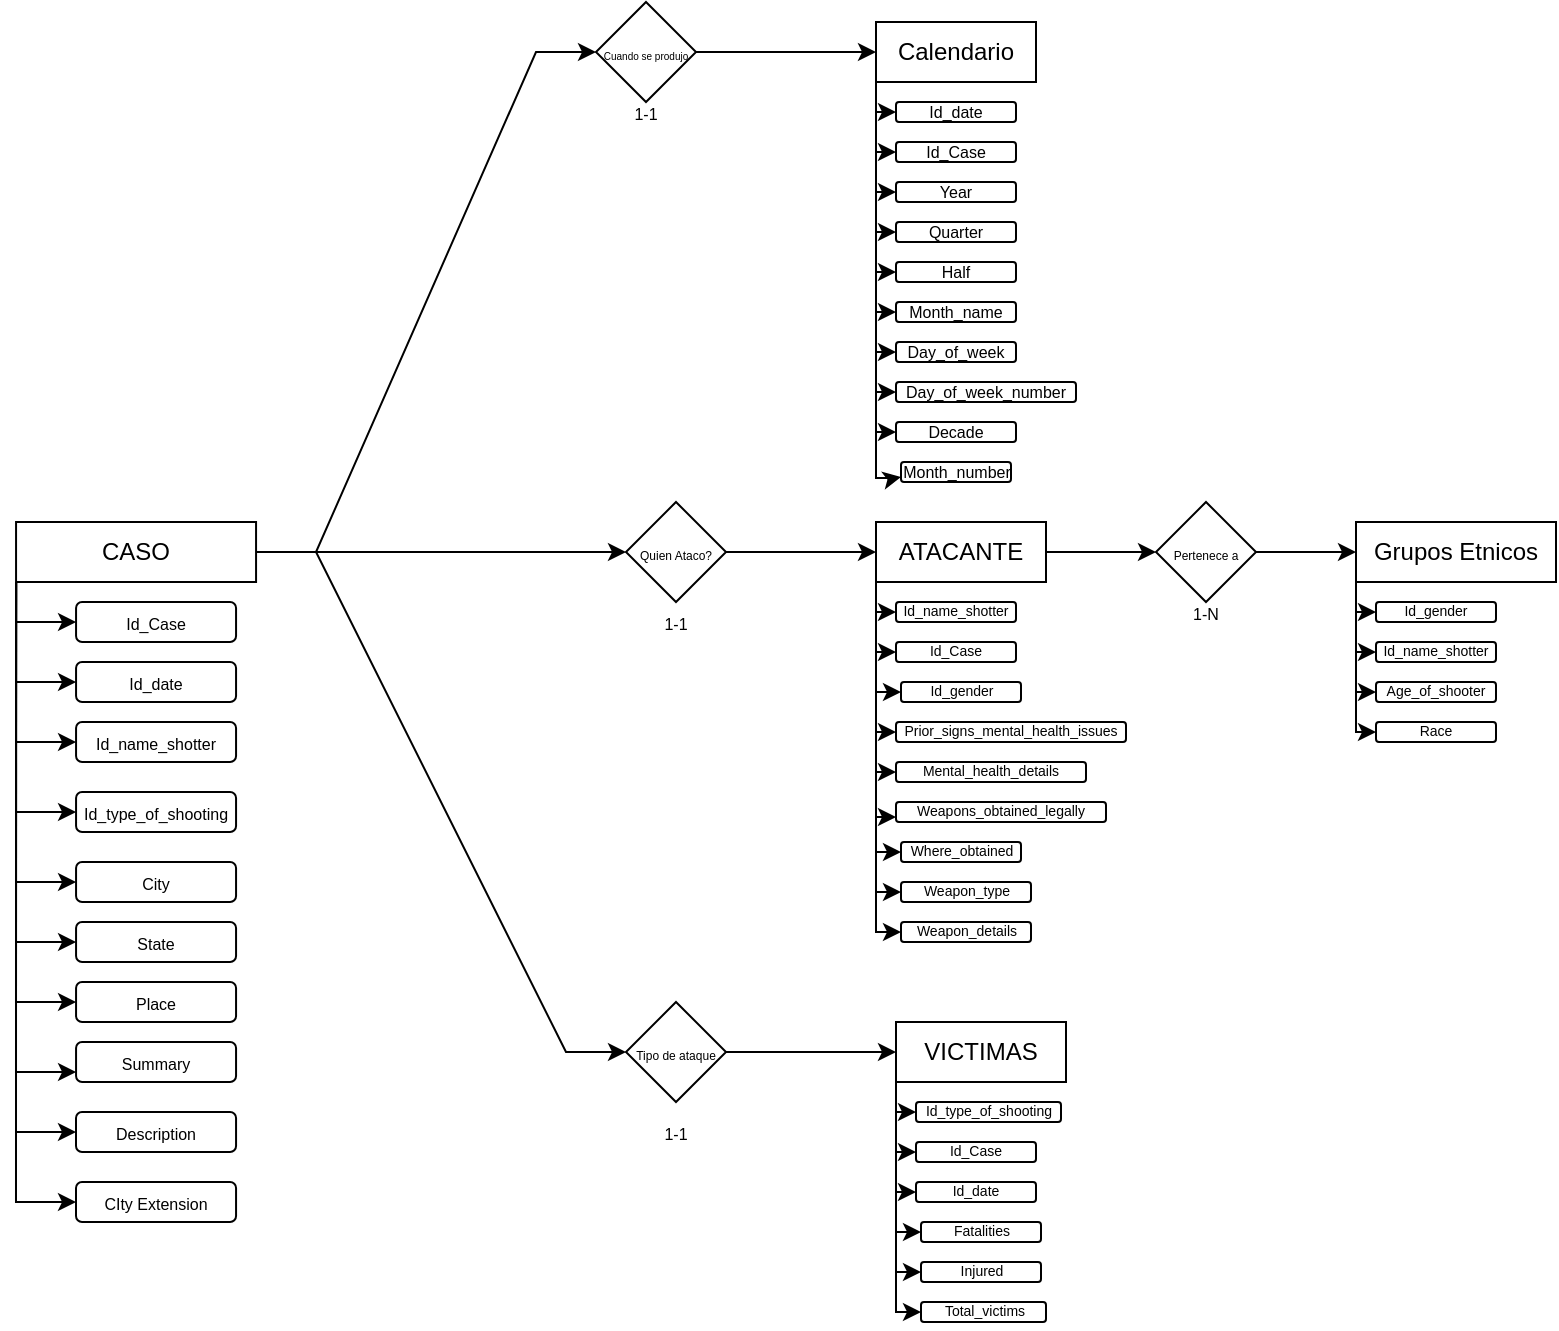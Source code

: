<mxfile version="21.6.5" type="google">
  <diagram id="R2lEEEUBdFMjLlhIrx00" name="Page-1">
    <mxGraphModel grid="1" page="1" gridSize="10" guides="1" tooltips="1" connect="1" arrows="1" fold="1" pageScale="1" pageWidth="850" pageHeight="1100" math="0" shadow="0" extFonts="Permanent Marker^https://fonts.googleapis.com/css?family=Permanent+Marker">
      <root>
        <mxCell id="0" />
        <mxCell id="1" parent="0" />
        <mxCell id="oq4vCedvPrNpb1nhvZyE-19" style="edgeStyle=orthogonalEdgeStyle;rounded=0;orthogonalLoop=1;jettySize=auto;html=1;exitX=0;exitY=1;exitDx=0;exitDy=0;entryX=0;entryY=0.75;entryDx=0;entryDy=0;" edge="1" parent="1" source="oq4vCedvPrNpb1nhvZyE-1" target="oq4vCedvPrNpb1nhvZyE-13">
          <mxGeometry relative="1" as="geometry" />
        </mxCell>
        <mxCell id="oq4vCedvPrNpb1nhvZyE-20" style="edgeStyle=orthogonalEdgeStyle;rounded=0;orthogonalLoop=1;jettySize=auto;html=1;exitX=0;exitY=1;exitDx=0;exitDy=0;entryX=0;entryY=0.5;entryDx=0;entryDy=0;" edge="1" parent="1" source="oq4vCedvPrNpb1nhvZyE-1" target="oq4vCedvPrNpb1nhvZyE-11">
          <mxGeometry relative="1" as="geometry" />
        </mxCell>
        <mxCell id="oq4vCedvPrNpb1nhvZyE-21" style="edgeStyle=orthogonalEdgeStyle;rounded=0;orthogonalLoop=1;jettySize=auto;html=1;exitX=0;exitY=1;exitDx=0;exitDy=0;entryX=0;entryY=0.5;entryDx=0;entryDy=0;" edge="1" parent="1" source="oq4vCedvPrNpb1nhvZyE-1" target="oq4vCedvPrNpb1nhvZyE-10">
          <mxGeometry relative="1" as="geometry" />
        </mxCell>
        <mxCell id="oq4vCedvPrNpb1nhvZyE-22" style="edgeStyle=orthogonalEdgeStyle;rounded=0;orthogonalLoop=1;jettySize=auto;html=1;exitX=0;exitY=1;exitDx=0;exitDy=0;entryX=0;entryY=0.5;entryDx=0;entryDy=0;" edge="1" parent="1" source="oq4vCedvPrNpb1nhvZyE-1" target="oq4vCedvPrNpb1nhvZyE-9">
          <mxGeometry relative="1" as="geometry" />
        </mxCell>
        <mxCell id="oq4vCedvPrNpb1nhvZyE-24" style="edgeStyle=orthogonalEdgeStyle;rounded=0;orthogonalLoop=1;jettySize=auto;html=1;exitX=0;exitY=1;exitDx=0;exitDy=0;entryX=0;entryY=0.5;entryDx=0;entryDy=0;" edge="1" parent="1" source="oq4vCedvPrNpb1nhvZyE-1" target="oq4vCedvPrNpb1nhvZyE-6">
          <mxGeometry relative="1" as="geometry" />
        </mxCell>
        <mxCell id="oq4vCedvPrNpb1nhvZyE-25" style="edgeStyle=orthogonalEdgeStyle;rounded=0;orthogonalLoop=1;jettySize=auto;html=1;exitX=0;exitY=1;exitDx=0;exitDy=0;entryX=0;entryY=0.5;entryDx=0;entryDy=0;" edge="1" parent="1" source="oq4vCedvPrNpb1nhvZyE-1" target="oq4vCedvPrNpb1nhvZyE-5">
          <mxGeometry relative="1" as="geometry" />
        </mxCell>
        <mxCell id="oq4vCedvPrNpb1nhvZyE-27" style="edgeStyle=orthogonalEdgeStyle;rounded=0;orthogonalLoop=1;jettySize=auto;html=1;exitX=0;exitY=1;exitDx=0;exitDy=0;entryX=0;entryY=0.5;entryDx=0;entryDy=0;" edge="1" parent="1" source="oq4vCedvPrNpb1nhvZyE-1" target="oq4vCedvPrNpb1nhvZyE-4">
          <mxGeometry relative="1" as="geometry">
            <Array as="points">
              <mxPoint x="-9.97" y="320" />
            </Array>
          </mxGeometry>
        </mxCell>
        <mxCell id="oq4vCedvPrNpb1nhvZyE-183" style="edgeStyle=entityRelationEdgeStyle;rounded=0;orthogonalLoop=1;jettySize=auto;html=1;exitX=1;exitY=0.5;exitDx=0;exitDy=0;" edge="1" parent="1" source="oq4vCedvPrNpb1nhvZyE-1" target="oq4vCedvPrNpb1nhvZyE-174">
          <mxGeometry relative="1" as="geometry" />
        </mxCell>
        <mxCell id="oq4vCedvPrNpb1nhvZyE-184" style="edgeStyle=entityRelationEdgeStyle;rounded=0;orthogonalLoop=1;jettySize=auto;html=1;exitX=1;exitY=0.5;exitDx=0;exitDy=0;entryX=0;entryY=0.5;entryDx=0;entryDy=0;" edge="1" parent="1" source="oq4vCedvPrNpb1nhvZyE-1" target="oq4vCedvPrNpb1nhvZyE-177">
          <mxGeometry relative="1" as="geometry" />
        </mxCell>
        <mxCell id="oq4vCedvPrNpb1nhvZyE-185" style="edgeStyle=entityRelationEdgeStyle;rounded=0;orthogonalLoop=1;jettySize=auto;html=1;exitX=1;exitY=0.5;exitDx=0;exitDy=0;" edge="1" parent="1" source="oq4vCedvPrNpb1nhvZyE-1" target="oq4vCedvPrNpb1nhvZyE-178">
          <mxGeometry relative="1" as="geometry" />
        </mxCell>
        <mxCell id="wNgP6TOCzT_EryLEcdGj-14" style="edgeStyle=orthogonalEdgeStyle;rounded=0;orthogonalLoop=1;jettySize=auto;html=1;exitX=0;exitY=1;exitDx=0;exitDy=0;entryX=0;entryY=0.5;entryDx=0;entryDy=0;" edge="1" parent="1" source="oq4vCedvPrNpb1nhvZyE-1" target="oq4vCedvPrNpb1nhvZyE-14">
          <mxGeometry relative="1" as="geometry" />
        </mxCell>
        <mxCell id="wNgP6TOCzT_EryLEcdGj-15" style="edgeStyle=orthogonalEdgeStyle;rounded=0;orthogonalLoop=1;jettySize=auto;html=1;exitX=0;exitY=1;exitDx=0;exitDy=0;entryX=0;entryY=0.5;entryDx=0;entryDy=0;" edge="1" parent="1" source="oq4vCedvPrNpb1nhvZyE-1" target="wNgP6TOCzT_EryLEcdGj-13">
          <mxGeometry relative="1" as="geometry" />
        </mxCell>
        <mxCell id="wNgP6TOCzT_EryLEcdGj-22" style="edgeStyle=orthogonalEdgeStyle;rounded=0;orthogonalLoop=1;jettySize=auto;html=1;exitX=0;exitY=1;exitDx=0;exitDy=0;entryX=0;entryY=0.5;entryDx=0;entryDy=0;" edge="1" parent="1" source="oq4vCedvPrNpb1nhvZyE-1" target="wNgP6TOCzT_EryLEcdGj-12">
          <mxGeometry relative="1" as="geometry">
            <mxPoint x="20" y="520" as="targetPoint" />
            <Array as="points">
              <mxPoint x="-10" y="510" />
            </Array>
          </mxGeometry>
        </mxCell>
        <mxCell id="oq4vCedvPrNpb1nhvZyE-1" value="CASO" style="rounded=0;whiteSpace=wrap;html=1;" vertex="1" parent="1">
          <mxGeometry x="-9.97" y="270" width="120" height="30" as="geometry" />
        </mxCell>
        <mxCell id="oq4vCedvPrNpb1nhvZyE-4" value="&lt;font style=&quot;font-size: 8px;&quot;&gt;Id_Case&lt;/font&gt;" style="rounded=1;whiteSpace=wrap;html=1;" vertex="1" parent="1">
          <mxGeometry x="20.03" y="310" width="80" height="20" as="geometry" />
        </mxCell>
        <mxCell id="oq4vCedvPrNpb1nhvZyE-5" value="&lt;font style=&quot;font-size: 8px;&quot;&gt;Id_date&lt;/font&gt;" style="rounded=1;whiteSpace=wrap;html=1;" vertex="1" parent="1">
          <mxGeometry x="20.03" y="340" width="80" height="20" as="geometry" />
        </mxCell>
        <mxCell id="oq4vCedvPrNpb1nhvZyE-6" value="&lt;font style=&quot;font-size: 8px;&quot;&gt;Id_name_shotter&lt;/font&gt;" style="rounded=1;whiteSpace=wrap;html=1;" vertex="1" parent="1">
          <mxGeometry x="20.03" y="370" width="80" height="20" as="geometry" />
        </mxCell>
        <mxCell id="oq4vCedvPrNpb1nhvZyE-9" value="&lt;font style=&quot;font-size: 8px;&quot;&gt;Id_type_of_shooting&lt;/font&gt;" style="rounded=1;whiteSpace=wrap;html=1;" vertex="1" parent="1">
          <mxGeometry x="20.03" y="405" width="80" height="20" as="geometry" />
        </mxCell>
        <mxCell id="oq4vCedvPrNpb1nhvZyE-10" value="&lt;font style=&quot;font-size: 8px;&quot;&gt;City&lt;/font&gt;" style="rounded=1;whiteSpace=wrap;html=1;" vertex="1" parent="1">
          <mxGeometry x="20.03" y="440" width="80" height="20" as="geometry" />
        </mxCell>
        <mxCell id="oq4vCedvPrNpb1nhvZyE-11" value="&lt;font style=&quot;font-size: 8px;&quot;&gt;State&lt;/font&gt;" style="rounded=1;whiteSpace=wrap;html=1;" vertex="1" parent="1">
          <mxGeometry x="20.03" y="470" width="80" height="20" as="geometry" />
        </mxCell>
        <mxCell id="oq4vCedvPrNpb1nhvZyE-13" value="&lt;font style=&quot;font-size: 8px;&quot;&gt;Summary&lt;/font&gt;" style="rounded=1;whiteSpace=wrap;html=1;" vertex="1" parent="1">
          <mxGeometry x="20.03" y="530" width="80" height="20" as="geometry" />
        </mxCell>
        <mxCell id="oq4vCedvPrNpb1nhvZyE-14" value="&lt;font style=&quot;font-size: 8px;&quot;&gt;Description&lt;/font&gt;" style="rounded=1;whiteSpace=wrap;html=1;" vertex="1" parent="1">
          <mxGeometry x="20" y="565" width="80.03" height="20" as="geometry" />
        </mxCell>
        <mxCell id="oq4vCedvPrNpb1nhvZyE-39" style="edgeStyle=orthogonalEdgeStyle;rounded=0;orthogonalLoop=1;jettySize=auto;html=1;exitX=0;exitY=1;exitDx=0;exitDy=0;entryX=0;entryY=0.5;entryDx=0;entryDy=0;" edge="1" parent="1" source="oq4vCedvPrNpb1nhvZyE-30" target="oq4vCedvPrNpb1nhvZyE-38">
          <mxGeometry relative="1" as="geometry">
            <Array as="points">
              <mxPoint x="420" y="205" />
            </Array>
          </mxGeometry>
        </mxCell>
        <mxCell id="oq4vCedvPrNpb1nhvZyE-40" style="edgeStyle=orthogonalEdgeStyle;rounded=0;orthogonalLoop=1;jettySize=auto;html=1;exitX=0;exitY=1;exitDx=0;exitDy=0;entryX=0;entryY=0.5;entryDx=0;entryDy=0;" edge="1" parent="1" source="oq4vCedvPrNpb1nhvZyE-30" target="oq4vCedvPrNpb1nhvZyE-31">
          <mxGeometry relative="1" as="geometry">
            <Array as="points">
              <mxPoint x="420" y="65" />
            </Array>
          </mxGeometry>
        </mxCell>
        <mxCell id="oq4vCedvPrNpb1nhvZyE-41" style="edgeStyle=orthogonalEdgeStyle;rounded=0;orthogonalLoop=1;jettySize=auto;html=1;exitX=0;exitY=1;exitDx=0;exitDy=0;entryX=0;entryY=0.5;entryDx=0;entryDy=0;" edge="1" parent="1" source="oq4vCedvPrNpb1nhvZyE-30" target="oq4vCedvPrNpb1nhvZyE-32">
          <mxGeometry relative="1" as="geometry">
            <Array as="points">
              <mxPoint x="420" y="85" />
            </Array>
          </mxGeometry>
        </mxCell>
        <mxCell id="oq4vCedvPrNpb1nhvZyE-42" style="edgeStyle=orthogonalEdgeStyle;rounded=0;orthogonalLoop=1;jettySize=auto;html=1;exitX=0;exitY=1;exitDx=0;exitDy=0;entryX=0;entryY=0.5;entryDx=0;entryDy=0;" edge="1" parent="1" source="oq4vCedvPrNpb1nhvZyE-30" target="oq4vCedvPrNpb1nhvZyE-33">
          <mxGeometry relative="1" as="geometry">
            <Array as="points">
              <mxPoint x="420" y="105" />
            </Array>
          </mxGeometry>
        </mxCell>
        <mxCell id="oq4vCedvPrNpb1nhvZyE-43" style="edgeStyle=orthogonalEdgeStyle;rounded=0;orthogonalLoop=1;jettySize=auto;html=1;exitX=0;exitY=1;exitDx=0;exitDy=0;entryX=0;entryY=0.5;entryDx=0;entryDy=0;" edge="1" parent="1" source="oq4vCedvPrNpb1nhvZyE-30" target="oq4vCedvPrNpb1nhvZyE-34">
          <mxGeometry relative="1" as="geometry">
            <Array as="points">
              <mxPoint x="420" y="125" />
            </Array>
          </mxGeometry>
        </mxCell>
        <mxCell id="oq4vCedvPrNpb1nhvZyE-44" style="edgeStyle=orthogonalEdgeStyle;rounded=0;orthogonalLoop=1;jettySize=auto;html=1;exitX=0;exitY=1;exitDx=0;exitDy=0;entryX=0;entryY=0.5;entryDx=0;entryDy=0;" edge="1" parent="1" source="oq4vCedvPrNpb1nhvZyE-30" target="oq4vCedvPrNpb1nhvZyE-35">
          <mxGeometry relative="1" as="geometry">
            <Array as="points">
              <mxPoint x="420" y="145" />
            </Array>
          </mxGeometry>
        </mxCell>
        <mxCell id="oq4vCedvPrNpb1nhvZyE-45" style="edgeStyle=orthogonalEdgeStyle;rounded=0;orthogonalLoop=1;jettySize=auto;html=1;exitX=0;exitY=1;exitDx=0;exitDy=0;entryX=0;entryY=0.5;entryDx=0;entryDy=0;" edge="1" parent="1" source="oq4vCedvPrNpb1nhvZyE-30" target="oq4vCedvPrNpb1nhvZyE-36">
          <mxGeometry relative="1" as="geometry">
            <Array as="points">
              <mxPoint x="420" y="165" />
            </Array>
          </mxGeometry>
        </mxCell>
        <mxCell id="oq4vCedvPrNpb1nhvZyE-46" style="edgeStyle=orthogonalEdgeStyle;rounded=0;orthogonalLoop=1;jettySize=auto;html=1;exitX=0;exitY=1;exitDx=0;exitDy=0;entryX=0;entryY=0.5;entryDx=0;entryDy=0;" edge="1" parent="1" source="oq4vCedvPrNpb1nhvZyE-30" target="oq4vCedvPrNpb1nhvZyE-37">
          <mxGeometry relative="1" as="geometry">
            <Array as="points">
              <mxPoint x="420" y="185" />
            </Array>
          </mxGeometry>
        </mxCell>
        <mxCell id="wNgP6TOCzT_EryLEcdGj-5" style="edgeStyle=orthogonalEdgeStyle;rounded=0;orthogonalLoop=1;jettySize=auto;html=1;exitX=0;exitY=1;exitDx=0;exitDy=0;entryX=0;entryY=0.5;entryDx=0;entryDy=0;" edge="1" parent="1" source="oq4vCedvPrNpb1nhvZyE-30" target="wNgP6TOCzT_EryLEcdGj-2">
          <mxGeometry relative="1" as="geometry">
            <Array as="points">
              <mxPoint x="420" y="225" />
            </Array>
          </mxGeometry>
        </mxCell>
        <mxCell id="wNgP6TOCzT_EryLEcdGj-7" style="edgeStyle=orthogonalEdgeStyle;rounded=0;orthogonalLoop=1;jettySize=auto;html=1;exitX=0;exitY=1;exitDx=0;exitDy=0;entryX=0;entryY=0.75;entryDx=0;entryDy=0;" edge="1" parent="1" source="oq4vCedvPrNpb1nhvZyE-30" target="wNgP6TOCzT_EryLEcdGj-3">
          <mxGeometry relative="1" as="geometry">
            <Array as="points">
              <mxPoint x="420" y="248" />
              <mxPoint x="430" y="248" />
            </Array>
          </mxGeometry>
        </mxCell>
        <mxCell id="oq4vCedvPrNpb1nhvZyE-30" value="Calendario" style="rounded=0;whiteSpace=wrap;html=1;" vertex="1" parent="1">
          <mxGeometry x="420" y="20" width="80" height="30" as="geometry" />
        </mxCell>
        <mxCell id="oq4vCedvPrNpb1nhvZyE-31" value="&lt;font style=&quot;font-size: 8px;&quot;&gt;Id_date&lt;/font&gt;" style="rounded=1;whiteSpace=wrap;html=1;fontStyle=0;fontSize=8;" vertex="1" parent="1">
          <mxGeometry x="430" y="60" width="60" height="10" as="geometry" />
        </mxCell>
        <mxCell id="oq4vCedvPrNpb1nhvZyE-32" value="&lt;font style=&quot;font-size: 8px;&quot;&gt;Id_Case&lt;/font&gt;" style="rounded=1;whiteSpace=wrap;html=1;fontStyle=0;fontSize=8;" vertex="1" parent="1">
          <mxGeometry x="430" y="80" width="60" height="10" as="geometry" />
        </mxCell>
        <mxCell id="oq4vCedvPrNpb1nhvZyE-33" value="Year" style="rounded=1;whiteSpace=wrap;html=1;fontStyle=0;fontSize=8;" vertex="1" parent="1">
          <mxGeometry x="430" y="100" width="60" height="10" as="geometry" />
        </mxCell>
        <mxCell id="oq4vCedvPrNpb1nhvZyE-34" value="Quarter" style="rounded=1;whiteSpace=wrap;html=1;fontStyle=0;fontSize=8;" vertex="1" parent="1">
          <mxGeometry x="430" y="120" width="60" height="10" as="geometry" />
        </mxCell>
        <mxCell id="oq4vCedvPrNpb1nhvZyE-35" value="Half" style="rounded=1;whiteSpace=wrap;html=1;fontStyle=0;fontSize=8;" vertex="1" parent="1">
          <mxGeometry x="430" y="140" width="60" height="10" as="geometry" />
        </mxCell>
        <mxCell id="oq4vCedvPrNpb1nhvZyE-36" value="Month_name" style="rounded=1;whiteSpace=wrap;html=1;fontStyle=0;fontSize=8;" vertex="1" parent="1">
          <mxGeometry x="430" y="160" width="60" height="10" as="geometry" />
        </mxCell>
        <mxCell id="oq4vCedvPrNpb1nhvZyE-37" value="Day_of_week" style="rounded=1;whiteSpace=wrap;html=1;fontStyle=0;fontSize=8;" vertex="1" parent="1">
          <mxGeometry x="430" y="180" width="60" height="10" as="geometry" />
        </mxCell>
        <mxCell id="oq4vCedvPrNpb1nhvZyE-38" value="Day_of_week_number" style="rounded=1;whiteSpace=wrap;html=1;fontStyle=0;fontSize=8;" vertex="1" parent="1">
          <mxGeometry x="430" y="200" width="90" height="10" as="geometry" />
        </mxCell>
        <mxCell id="oq4vCedvPrNpb1nhvZyE-84" style="edgeStyle=orthogonalEdgeStyle;rounded=0;orthogonalLoop=1;jettySize=auto;html=1;exitX=0;exitY=1;exitDx=0;exitDy=0;entryX=0;entryY=0.5;entryDx=0;entryDy=0;" edge="1" parent="1" source="oq4vCedvPrNpb1nhvZyE-91" target="oq4vCedvPrNpb1nhvZyE-92">
          <mxGeometry relative="1" as="geometry">
            <Array as="points">
              <mxPoint x="420" y="315" />
            </Array>
          </mxGeometry>
        </mxCell>
        <mxCell id="oq4vCedvPrNpb1nhvZyE-85" style="edgeStyle=orthogonalEdgeStyle;rounded=0;orthogonalLoop=1;jettySize=auto;html=1;exitX=0;exitY=1;exitDx=0;exitDy=0;entryX=0;entryY=0.5;entryDx=0;entryDy=0;" edge="1" parent="1" source="oq4vCedvPrNpb1nhvZyE-91" target="oq4vCedvPrNpb1nhvZyE-93">
          <mxGeometry relative="1" as="geometry">
            <Array as="points">
              <mxPoint x="420" y="335" />
            </Array>
          </mxGeometry>
        </mxCell>
        <mxCell id="oq4vCedvPrNpb1nhvZyE-87" style="edgeStyle=orthogonalEdgeStyle;rounded=0;orthogonalLoop=1;jettySize=auto;html=1;exitX=0;exitY=1;exitDx=0;exitDy=0;entryX=0;entryY=0.5;entryDx=0;entryDy=0;" edge="1" parent="1" source="oq4vCedvPrNpb1nhvZyE-91" target="oq4vCedvPrNpb1nhvZyE-95">
          <mxGeometry relative="1" as="geometry">
            <Array as="points">
              <mxPoint x="420" y="355" />
            </Array>
          </mxGeometry>
        </mxCell>
        <mxCell id="oq4vCedvPrNpb1nhvZyE-88" style="edgeStyle=orthogonalEdgeStyle;rounded=0;orthogonalLoop=1;jettySize=auto;html=1;exitX=0;exitY=1;exitDx=0;exitDy=0;entryX=0;entryY=0.5;entryDx=0;entryDy=0;" edge="1" parent="1" source="oq4vCedvPrNpb1nhvZyE-91" target="oq4vCedvPrNpb1nhvZyE-96">
          <mxGeometry relative="1" as="geometry">
            <Array as="points">
              <mxPoint x="420" y="375" />
            </Array>
          </mxGeometry>
        </mxCell>
        <mxCell id="oq4vCedvPrNpb1nhvZyE-89" style="edgeStyle=orthogonalEdgeStyle;rounded=0;orthogonalLoop=1;jettySize=auto;html=1;exitX=0;exitY=1;exitDx=0;exitDy=0;entryX=0;entryY=0.5;entryDx=0;entryDy=0;" edge="1" parent="1" source="oq4vCedvPrNpb1nhvZyE-91" target="oq4vCedvPrNpb1nhvZyE-97">
          <mxGeometry relative="1" as="geometry">
            <Array as="points">
              <mxPoint x="420" y="395" />
            </Array>
          </mxGeometry>
        </mxCell>
        <mxCell id="oq4vCedvPrNpb1nhvZyE-191" style="edgeStyle=entityRelationEdgeStyle;rounded=0;orthogonalLoop=1;jettySize=auto;html=1;exitX=1;exitY=0.5;exitDx=0;exitDy=0;" edge="1" parent="1" source="oq4vCedvPrNpb1nhvZyE-192" target="oq4vCedvPrNpb1nhvZyE-140">
          <mxGeometry relative="1" as="geometry" />
        </mxCell>
        <mxCell id="vUhNqITy9zhczKVvK8hL-4" style="edgeStyle=orthogonalEdgeStyle;rounded=0;orthogonalLoop=1;jettySize=auto;html=1;exitX=0;exitY=1;exitDx=0;exitDy=0;entryX=0;entryY=0.5;entryDx=0;entryDy=0;" edge="1" parent="1" source="oq4vCedvPrNpb1nhvZyE-91" target="oq4vCedvPrNpb1nhvZyE-129">
          <mxGeometry relative="1" as="geometry">
            <Array as="points">
              <mxPoint x="420" y="475" />
            </Array>
          </mxGeometry>
        </mxCell>
        <mxCell id="vUhNqITy9zhczKVvK8hL-5" style="edgeStyle=orthogonalEdgeStyle;rounded=0;orthogonalLoop=1;jettySize=auto;html=1;exitX=0;exitY=1;exitDx=0;exitDy=0;entryX=0;entryY=0.5;entryDx=0;entryDy=0;" edge="1" parent="1" source="oq4vCedvPrNpb1nhvZyE-91" target="oq4vCedvPrNpb1nhvZyE-128">
          <mxGeometry relative="1" as="geometry">
            <Array as="points">
              <mxPoint x="420" y="455" />
            </Array>
          </mxGeometry>
        </mxCell>
        <mxCell id="wNgP6TOCzT_EryLEcdGj-18" style="edgeStyle=orthogonalEdgeStyle;rounded=0;orthogonalLoop=1;jettySize=auto;html=1;exitX=0;exitY=1;exitDx=0;exitDy=0;entryX=0;entryY=0.5;entryDx=0;entryDy=0;" edge="1" parent="1" source="oq4vCedvPrNpb1nhvZyE-91" target="oq4vCedvPrNpb1nhvZyE-127">
          <mxGeometry relative="1" as="geometry">
            <Array as="points">
              <mxPoint x="420" y="435" />
            </Array>
          </mxGeometry>
        </mxCell>
        <mxCell id="wNgP6TOCzT_EryLEcdGj-19" style="edgeStyle=orthogonalEdgeStyle;rounded=0;orthogonalLoop=1;jettySize=auto;html=1;exitX=0;exitY=1;exitDx=0;exitDy=0;entryX=0;entryY=0.75;entryDx=0;entryDy=0;" edge="1" parent="1" source="oq4vCedvPrNpb1nhvZyE-91" target="oq4vCedvPrNpb1nhvZyE-124">
          <mxGeometry relative="1" as="geometry">
            <Array as="points">
              <mxPoint x="420" y="418" />
            </Array>
          </mxGeometry>
        </mxCell>
        <mxCell id="oq4vCedvPrNpb1nhvZyE-91" value="ATACANTE" style="rounded=0;whiteSpace=wrap;html=1;" vertex="1" parent="1">
          <mxGeometry x="420" y="270" width="85" height="30" as="geometry" />
        </mxCell>
        <mxCell id="oq4vCedvPrNpb1nhvZyE-92" value="Id_name_shotter" style="rounded=1;whiteSpace=wrap;html=1;fontStyle=0;fontSize=7;" vertex="1" parent="1">
          <mxGeometry x="430" y="310" width="60" height="10" as="geometry" />
        </mxCell>
        <mxCell id="oq4vCedvPrNpb1nhvZyE-93" value="Id_Case" style="rounded=1;whiteSpace=wrap;html=1;fontStyle=0;fontSize=7;" vertex="1" parent="1">
          <mxGeometry x="430" y="330" width="60" height="10" as="geometry" />
        </mxCell>
        <mxCell id="oq4vCedvPrNpb1nhvZyE-95" value="Id_gender" style="rounded=1;whiteSpace=wrap;html=1;fontStyle=0;fontSize=7;" vertex="1" parent="1">
          <mxGeometry x="432.5" y="350" width="60" height="10" as="geometry" />
        </mxCell>
        <mxCell id="oq4vCedvPrNpb1nhvZyE-96" value="Prior_signs_mental_health_issues" style="rounded=1;whiteSpace=wrap;html=1;fontStyle=0;fontSize=7;" vertex="1" parent="1">
          <mxGeometry x="430" y="370" width="115" height="10" as="geometry" />
        </mxCell>
        <mxCell id="oq4vCedvPrNpb1nhvZyE-97" value="Mental_health_details" style="rounded=1;whiteSpace=wrap;html=1;fontStyle=0;fontSize=7;" vertex="1" parent="1">
          <mxGeometry x="430" y="390" width="95" height="10" as="geometry" />
        </mxCell>
        <mxCell id="oq4vCedvPrNpb1nhvZyE-124" value="Weapons_obtained_legally" style="rounded=1;whiteSpace=wrap;html=1;fontStyle=0;fontSize=7;" vertex="1" parent="1">
          <mxGeometry x="430" y="410" width="105" height="10" as="geometry" />
        </mxCell>
        <mxCell id="oq4vCedvPrNpb1nhvZyE-127" value="Where_obtained" style="rounded=1;whiteSpace=wrap;html=1;fontStyle=0;fontSize=7;" vertex="1" parent="1">
          <mxGeometry x="432.5" y="430" width="60" height="10" as="geometry" />
        </mxCell>
        <mxCell id="oq4vCedvPrNpb1nhvZyE-128" value="Weapon_type" style="rounded=1;whiteSpace=wrap;html=1;fontStyle=0;fontSize=7;" vertex="1" parent="1">
          <mxGeometry x="432.5" y="450" width="65" height="10" as="geometry" />
        </mxCell>
        <mxCell id="oq4vCedvPrNpb1nhvZyE-129" value="Weapon_details" style="rounded=1;whiteSpace=wrap;html=1;fontStyle=0;fontSize=7;" vertex="1" parent="1">
          <mxGeometry x="432.5" y="470" width="65" height="10" as="geometry" />
        </mxCell>
        <mxCell id="oq4vCedvPrNpb1nhvZyE-134" style="edgeStyle=orthogonalEdgeStyle;rounded=0;orthogonalLoop=1;jettySize=auto;html=1;exitX=0;exitY=1;exitDx=0;exitDy=0;entryX=0;entryY=0.5;entryDx=0;entryDy=0;" edge="1" parent="1" source="oq4vCedvPrNpb1nhvZyE-140" target="oq4vCedvPrNpb1nhvZyE-141">
          <mxGeometry relative="1" as="geometry">
            <Array as="points">
              <mxPoint x="660" y="315" />
            </Array>
          </mxGeometry>
        </mxCell>
        <mxCell id="oq4vCedvPrNpb1nhvZyE-135" style="edgeStyle=orthogonalEdgeStyle;rounded=0;orthogonalLoop=1;jettySize=auto;html=1;exitX=0;exitY=1;exitDx=0;exitDy=0;entryX=0;entryY=0.5;entryDx=0;entryDy=0;" edge="1" parent="1" source="oq4vCedvPrNpb1nhvZyE-140">
          <mxGeometry relative="1" as="geometry">
            <Array as="points">
              <mxPoint x="660" y="335" />
            </Array>
            <mxPoint x="670" y="335" as="targetPoint" />
          </mxGeometry>
        </mxCell>
        <mxCell id="oq4vCedvPrNpb1nhvZyE-137" style="edgeStyle=orthogonalEdgeStyle;rounded=0;orthogonalLoop=1;jettySize=auto;html=1;exitX=0;exitY=1;exitDx=0;exitDy=0;entryX=0;entryY=0.5;entryDx=0;entryDy=0;" edge="1" parent="1" source="oq4vCedvPrNpb1nhvZyE-140" target="oq4vCedvPrNpb1nhvZyE-144">
          <mxGeometry relative="1" as="geometry">
            <Array as="points">
              <mxPoint x="660" y="355" />
            </Array>
          </mxGeometry>
        </mxCell>
        <mxCell id="bfL3ahLss9JpZetgOzCO-8" style="edgeStyle=orthogonalEdgeStyle;rounded=0;orthogonalLoop=1;jettySize=auto;html=1;exitX=0;exitY=1;exitDx=0;exitDy=0;" edge="1" parent="1" source="oq4vCedvPrNpb1nhvZyE-140" target="bfL3ahLss9JpZetgOzCO-2">
          <mxGeometry relative="1" as="geometry">
            <Array as="points">
              <mxPoint x="660" y="375" />
            </Array>
          </mxGeometry>
        </mxCell>
        <mxCell id="oq4vCedvPrNpb1nhvZyE-140" value="Grupos Etnicos" style="rounded=0;whiteSpace=wrap;html=1;" vertex="1" parent="1">
          <mxGeometry x="660" y="270" width="100" height="30" as="geometry" />
        </mxCell>
        <mxCell id="oq4vCedvPrNpb1nhvZyE-141" value="Id_gender" style="rounded=1;whiteSpace=wrap;html=1;fontStyle=0;fontSize=7;" vertex="1" parent="1">
          <mxGeometry x="670" y="310" width="60" height="10" as="geometry" />
        </mxCell>
        <mxCell id="oq4vCedvPrNpb1nhvZyE-143" value="Id_name_shotter" style="rounded=1;whiteSpace=wrap;html=1;fontStyle=0;fontSize=7;" vertex="1" parent="1">
          <mxGeometry x="670" y="330" width="60" height="10" as="geometry" />
        </mxCell>
        <mxCell id="oq4vCedvPrNpb1nhvZyE-144" value="Age_of_shooter" style="rounded=1;whiteSpace=wrap;html=1;fontStyle=0;fontSize=7;" vertex="1" parent="1">
          <mxGeometry x="670" y="350" width="60" height="10" as="geometry" />
        </mxCell>
        <mxCell id="oq4vCedvPrNpb1nhvZyE-147" style="edgeStyle=orthogonalEdgeStyle;rounded=0;orthogonalLoop=1;jettySize=auto;html=1;exitX=0;exitY=1;exitDx=0;exitDy=0;entryX=0;entryY=0.5;entryDx=0;entryDy=0;" edge="1" parent="1" source="oq4vCedvPrNpb1nhvZyE-153" target="oq4vCedvPrNpb1nhvZyE-154">
          <mxGeometry relative="1" as="geometry">
            <Array as="points">
              <mxPoint x="430" y="565" />
            </Array>
          </mxGeometry>
        </mxCell>
        <mxCell id="oq4vCedvPrNpb1nhvZyE-148" style="edgeStyle=orthogonalEdgeStyle;rounded=0;orthogonalLoop=1;jettySize=auto;html=1;exitX=0;exitY=1;exitDx=0;exitDy=0;entryX=0;entryY=0.5;entryDx=0;entryDy=0;" edge="1" parent="1" source="oq4vCedvPrNpb1nhvZyE-153" target="oq4vCedvPrNpb1nhvZyE-155">
          <mxGeometry relative="1" as="geometry">
            <Array as="points">
              <mxPoint x="430" y="585" />
            </Array>
          </mxGeometry>
        </mxCell>
        <mxCell id="oq4vCedvPrNpb1nhvZyE-149" style="edgeStyle=orthogonalEdgeStyle;rounded=0;orthogonalLoop=1;jettySize=auto;html=1;exitX=0;exitY=1;exitDx=0;exitDy=0;entryX=0;entryY=0.5;entryDx=0;entryDy=0;" edge="1" parent="1" source="oq4vCedvPrNpb1nhvZyE-153" target="oq4vCedvPrNpb1nhvZyE-156">
          <mxGeometry relative="1" as="geometry">
            <Array as="points">
              <mxPoint x="430" y="625" />
            </Array>
          </mxGeometry>
        </mxCell>
        <mxCell id="oq4vCedvPrNpb1nhvZyE-150" style="edgeStyle=orthogonalEdgeStyle;rounded=0;orthogonalLoop=1;jettySize=auto;html=1;exitX=0;exitY=1;exitDx=0;exitDy=0;entryX=0;entryY=0.5;entryDx=0;entryDy=0;" edge="1" parent="1" source="oq4vCedvPrNpb1nhvZyE-153" target="oq4vCedvPrNpb1nhvZyE-157">
          <mxGeometry relative="1" as="geometry">
            <Array as="points">
              <mxPoint x="430" y="645" />
            </Array>
          </mxGeometry>
        </mxCell>
        <mxCell id="oq4vCedvPrNpb1nhvZyE-151" style="edgeStyle=orthogonalEdgeStyle;rounded=0;orthogonalLoop=1;jettySize=auto;html=1;exitX=0;exitY=1;exitDx=0;exitDy=0;entryX=0;entryY=0.5;entryDx=0;entryDy=0;" edge="1" parent="1" source="oq4vCedvPrNpb1nhvZyE-153" target="oq4vCedvPrNpb1nhvZyE-158">
          <mxGeometry relative="1" as="geometry">
            <Array as="points">
              <mxPoint x="430" y="665" />
            </Array>
          </mxGeometry>
        </mxCell>
        <mxCell id="3y7SdDX-_hFEHbhAXl97-3" style="edgeStyle=orthogonalEdgeStyle;rounded=0;orthogonalLoop=1;jettySize=auto;html=1;exitX=0;exitY=1;exitDx=0;exitDy=0;entryX=0;entryY=0.5;entryDx=0;entryDy=0;" edge="1" parent="1" source="oq4vCedvPrNpb1nhvZyE-153" target="3y7SdDX-_hFEHbhAXl97-1">
          <mxGeometry relative="1" as="geometry">
            <Array as="points">
              <mxPoint x="430" y="605" />
            </Array>
          </mxGeometry>
        </mxCell>
        <mxCell id="oq4vCedvPrNpb1nhvZyE-153" value="VICTIMAS" style="rounded=0;whiteSpace=wrap;html=1;" vertex="1" parent="1">
          <mxGeometry x="430" y="520" width="85" height="30" as="geometry" />
        </mxCell>
        <mxCell id="oq4vCedvPrNpb1nhvZyE-154" value="Id_type_of_shooting" style="rounded=1;whiteSpace=wrap;html=1;fontStyle=0;fontSize=7;" vertex="1" parent="1">
          <mxGeometry x="440" y="560" width="72.5" height="10" as="geometry" />
        </mxCell>
        <mxCell id="oq4vCedvPrNpb1nhvZyE-155" value="Id_Case" style="rounded=1;whiteSpace=wrap;html=1;fontStyle=0;fontSize=7;" vertex="1" parent="1">
          <mxGeometry x="440" y="580" width="60" height="10" as="geometry" />
        </mxCell>
        <mxCell id="oq4vCedvPrNpb1nhvZyE-156" value="Fatalities" style="rounded=1;whiteSpace=wrap;html=1;fontStyle=0;fontSize=7;" vertex="1" parent="1">
          <mxGeometry x="442.5" y="620" width="60" height="10" as="geometry" />
        </mxCell>
        <mxCell id="oq4vCedvPrNpb1nhvZyE-157" value="Injured" style="rounded=1;whiteSpace=wrap;html=1;fontStyle=0;fontSize=7;" vertex="1" parent="1">
          <mxGeometry x="442.5" y="640" width="60" height="10" as="geometry" />
        </mxCell>
        <mxCell id="oq4vCedvPrNpb1nhvZyE-158" value="Total_victims" style="rounded=1;whiteSpace=wrap;html=1;fontStyle=0;fontSize=7;" vertex="1" parent="1">
          <mxGeometry x="442.5" y="660" width="62.5" height="10" as="geometry" />
        </mxCell>
        <mxCell id="oq4vCedvPrNpb1nhvZyE-186" style="edgeStyle=entityRelationEdgeStyle;rounded=0;orthogonalLoop=1;jettySize=auto;html=1;exitX=1;exitY=0.5;exitDx=0;exitDy=0;" edge="1" parent="1" source="oq4vCedvPrNpb1nhvZyE-174" target="oq4vCedvPrNpb1nhvZyE-30">
          <mxGeometry relative="1" as="geometry" />
        </mxCell>
        <mxCell id="oq4vCedvPrNpb1nhvZyE-174" value="&lt;font style=&quot;font-size: 5px;&quot;&gt;Cuando se produjo&lt;/font&gt;" style="rhombus;whiteSpace=wrap;html=1;" vertex="1" parent="1">
          <mxGeometry x="280" y="10" width="50" height="50" as="geometry" />
        </mxCell>
        <mxCell id="oq4vCedvPrNpb1nhvZyE-187" style="edgeStyle=entityRelationEdgeStyle;rounded=0;orthogonalLoop=1;jettySize=auto;html=1;exitX=1;exitY=0.5;exitDx=0;exitDy=0;" edge="1" parent="1" source="oq4vCedvPrNpb1nhvZyE-177" target="oq4vCedvPrNpb1nhvZyE-91">
          <mxGeometry relative="1" as="geometry" />
        </mxCell>
        <mxCell id="oq4vCedvPrNpb1nhvZyE-177" value="&lt;font style=&quot;font-size: 6px;&quot;&gt;Quien Ataco?&lt;/font&gt;" style="rhombus;whiteSpace=wrap;html=1;" vertex="1" parent="1">
          <mxGeometry x="295" y="260" width="50" height="50" as="geometry" />
        </mxCell>
        <mxCell id="bfL3ahLss9JpZetgOzCO-1" style="edgeStyle=orthogonalEdgeStyle;rounded=0;orthogonalLoop=1;jettySize=auto;html=1;exitX=1;exitY=0.5;exitDx=0;exitDy=0;" edge="1" parent="1" source="oq4vCedvPrNpb1nhvZyE-178" target="oq4vCedvPrNpb1nhvZyE-153">
          <mxGeometry relative="1" as="geometry" />
        </mxCell>
        <mxCell id="oq4vCedvPrNpb1nhvZyE-178" value="&lt;font style=&quot;font-size: 6px;&quot;&gt;Tipo de ataque&lt;/font&gt;" style="rhombus;whiteSpace=wrap;html=1;" vertex="1" parent="1">
          <mxGeometry x="295" y="510" width="50" height="50" as="geometry" />
        </mxCell>
        <mxCell id="oq4vCedvPrNpb1nhvZyE-193" value="" style="edgeStyle=entityRelationEdgeStyle;rounded=0;orthogonalLoop=1;jettySize=auto;html=1;exitX=1;exitY=0.5;exitDx=0;exitDy=0;" edge="1" parent="1" source="oq4vCedvPrNpb1nhvZyE-91" target="oq4vCedvPrNpb1nhvZyE-192">
          <mxGeometry relative="1" as="geometry">
            <mxPoint x="505" y="245" as="sourcePoint" />
            <mxPoint x="660" y="245" as="targetPoint" />
          </mxGeometry>
        </mxCell>
        <mxCell id="oq4vCedvPrNpb1nhvZyE-192" value="&lt;font style=&quot;font-size: 6px;&quot;&gt;Pertenece a&lt;/font&gt;" style="rhombus;whiteSpace=wrap;html=1;" vertex="1" parent="1">
          <mxGeometry x="560" y="260" width="50" height="50" as="geometry" />
        </mxCell>
        <mxCell id="oq4vCedvPrNpb1nhvZyE-195" value="&lt;font style=&quot;font-size: 8px;&quot;&gt;1-1&lt;/font&gt;" style="text;html=1;strokeColor=none;fillColor=none;align=center;verticalAlign=middle;whiteSpace=wrap;rounded=0;" vertex="1" parent="1">
          <mxGeometry x="295" y="60" width="20" height="10" as="geometry" />
        </mxCell>
        <mxCell id="oq4vCedvPrNpb1nhvZyE-197" value="&lt;font style=&quot;font-size: 8px;&quot;&gt;1-1&lt;/font&gt;" style="text;html=1;strokeColor=none;fillColor=none;align=center;verticalAlign=middle;whiteSpace=wrap;rounded=0;" vertex="1" parent="1">
          <mxGeometry x="310" y="315" width="20" height="10" as="geometry" />
        </mxCell>
        <mxCell id="oq4vCedvPrNpb1nhvZyE-198" value="&lt;font style=&quot;font-size: 8px;&quot;&gt;1-1&lt;/font&gt;" style="text;html=1;strokeColor=none;fillColor=none;align=center;verticalAlign=middle;whiteSpace=wrap;rounded=0;" vertex="1" parent="1">
          <mxGeometry x="310" y="570" width="20" height="10" as="geometry" />
        </mxCell>
        <mxCell id="oq4vCedvPrNpb1nhvZyE-199" value="&lt;span style=&quot;font-size: 8px;&quot;&gt;1-N&lt;/span&gt;" style="text;html=1;strokeColor=none;fillColor=none;align=center;verticalAlign=middle;whiteSpace=wrap;rounded=0;" vertex="1" parent="1">
          <mxGeometry x="575" y="310" width="20" height="10" as="geometry" />
        </mxCell>
        <mxCell id="bfL3ahLss9JpZetgOzCO-2" value="Race" style="rounded=1;whiteSpace=wrap;html=1;fontStyle=0;fontSize=7;" vertex="1" parent="1">
          <mxGeometry x="670" y="370" width="60" height="10" as="geometry" />
        </mxCell>
        <mxCell id="3y7SdDX-_hFEHbhAXl97-1" value="Id_date" style="rounded=1;whiteSpace=wrap;html=1;fontStyle=0;fontSize=7;" vertex="1" parent="1">
          <mxGeometry x="440" y="600" width="60" height="10" as="geometry" />
        </mxCell>
        <mxCell id="wNgP6TOCzT_EryLEcdGj-2" value="Decade" style="rounded=1;whiteSpace=wrap;html=1;fontStyle=0;fontSize=8;" vertex="1" parent="1">
          <mxGeometry x="430" y="220" width="60" height="10" as="geometry" />
        </mxCell>
        <mxCell id="wNgP6TOCzT_EryLEcdGj-3" value="Month_number" style="rounded=1;whiteSpace=wrap;html=1;fontStyle=0;fontSize=8;" vertex="1" parent="1">
          <mxGeometry x="432.5" y="240" width="55" height="10" as="geometry" />
        </mxCell>
        <mxCell id="wNgP6TOCzT_EryLEcdGj-12" value="&lt;font style=&quot;font-size: 8px;&quot;&gt;Place&lt;/font&gt;" style="rounded=1;whiteSpace=wrap;html=1;" vertex="1" parent="1">
          <mxGeometry x="20.03" y="500" width="80" height="20" as="geometry" />
        </mxCell>
        <mxCell id="wNgP6TOCzT_EryLEcdGj-13" value="&lt;span style=&quot;font-size: 8px;&quot;&gt;CIty Extension&lt;/span&gt;" style="rounded=1;whiteSpace=wrap;html=1;" vertex="1" parent="1">
          <mxGeometry x="20" y="600" width="80.03" height="20" as="geometry" />
        </mxCell>
      </root>
    </mxGraphModel>
  </diagram>
</mxfile>
